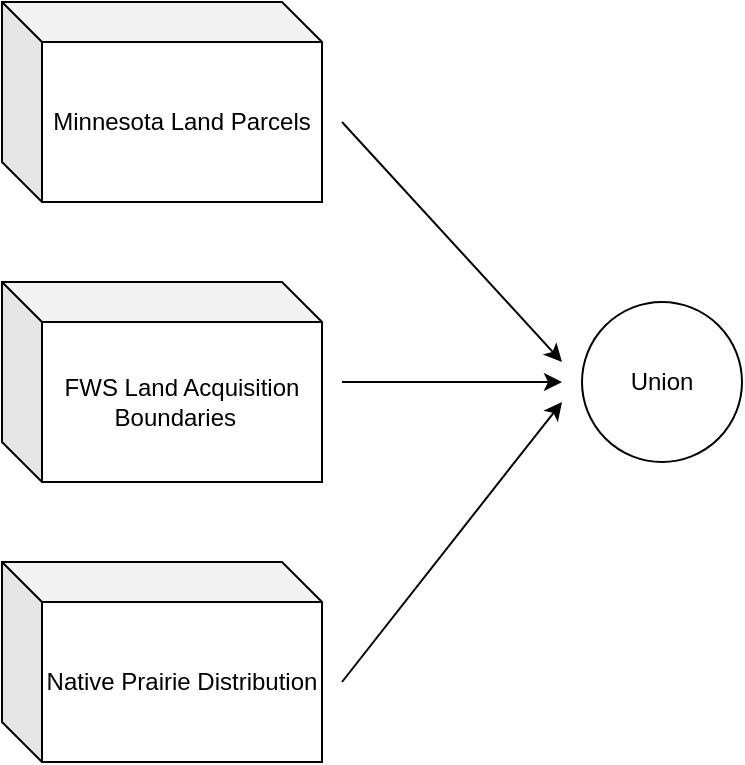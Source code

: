<mxfile version="22.0.8" type="github">
  <diagram name="Page-1" id="b0uN0AiscVi96gHxEnrO">
    <mxGraphModel dx="996" dy="567" grid="1" gridSize="10" guides="1" tooltips="1" connect="1" arrows="1" fold="1" page="1" pageScale="1" pageWidth="850" pageHeight="1100" math="0" shadow="0">
      <root>
        <mxCell id="0" />
        <mxCell id="1" parent="0" />
        <mxCell id="BVtlcX3wxGjyd1kF5Dpf-2" value="Minnesota Land Parcels" style="shape=cube;whiteSpace=wrap;html=1;boundedLbl=1;backgroundOutline=1;darkOpacity=0.05;darkOpacity2=0.1;" vertex="1" parent="1">
          <mxGeometry x="40" y="50" width="160" height="100" as="geometry" />
        </mxCell>
        <mxCell id="BVtlcX3wxGjyd1kF5Dpf-3" value="FWS Land Acquisition Boundaries&amp;nbsp;&amp;nbsp;" style="shape=cube;whiteSpace=wrap;html=1;boundedLbl=1;backgroundOutline=1;darkOpacity=0.05;darkOpacity2=0.1;" vertex="1" parent="1">
          <mxGeometry x="40" y="190" width="160" height="100" as="geometry" />
        </mxCell>
        <mxCell id="BVtlcX3wxGjyd1kF5Dpf-4" value="Native Prairie Distribution" style="shape=cube;whiteSpace=wrap;html=1;boundedLbl=1;backgroundOutline=1;darkOpacity=0.05;darkOpacity2=0.1;" vertex="1" parent="1">
          <mxGeometry x="40" y="330" width="160" height="100" as="geometry" />
        </mxCell>
        <mxCell id="BVtlcX3wxGjyd1kF5Dpf-5" value="" style="endArrow=classic;html=1;rounded=0;" edge="1" parent="1">
          <mxGeometry width="50" height="50" relative="1" as="geometry">
            <mxPoint x="210" y="110" as="sourcePoint" />
            <mxPoint x="320" y="230" as="targetPoint" />
          </mxGeometry>
        </mxCell>
        <mxCell id="BVtlcX3wxGjyd1kF5Dpf-6" value="" style="endArrow=classic;html=1;rounded=0;" edge="1" parent="1">
          <mxGeometry width="50" height="50" relative="1" as="geometry">
            <mxPoint x="210" y="240" as="sourcePoint" />
            <mxPoint x="320" y="240" as="targetPoint" />
          </mxGeometry>
        </mxCell>
        <mxCell id="BVtlcX3wxGjyd1kF5Dpf-7" value="" style="endArrow=classic;html=1;rounded=0;" edge="1" parent="1">
          <mxGeometry width="50" height="50" relative="1" as="geometry">
            <mxPoint x="210" y="390" as="sourcePoint" />
            <mxPoint x="320" y="250" as="targetPoint" />
          </mxGeometry>
        </mxCell>
        <mxCell id="BVtlcX3wxGjyd1kF5Dpf-8" value="Union" style="ellipse;whiteSpace=wrap;html=1;aspect=fixed;" vertex="1" parent="1">
          <mxGeometry x="330" y="200" width="80" height="80" as="geometry" />
        </mxCell>
      </root>
    </mxGraphModel>
  </diagram>
</mxfile>
